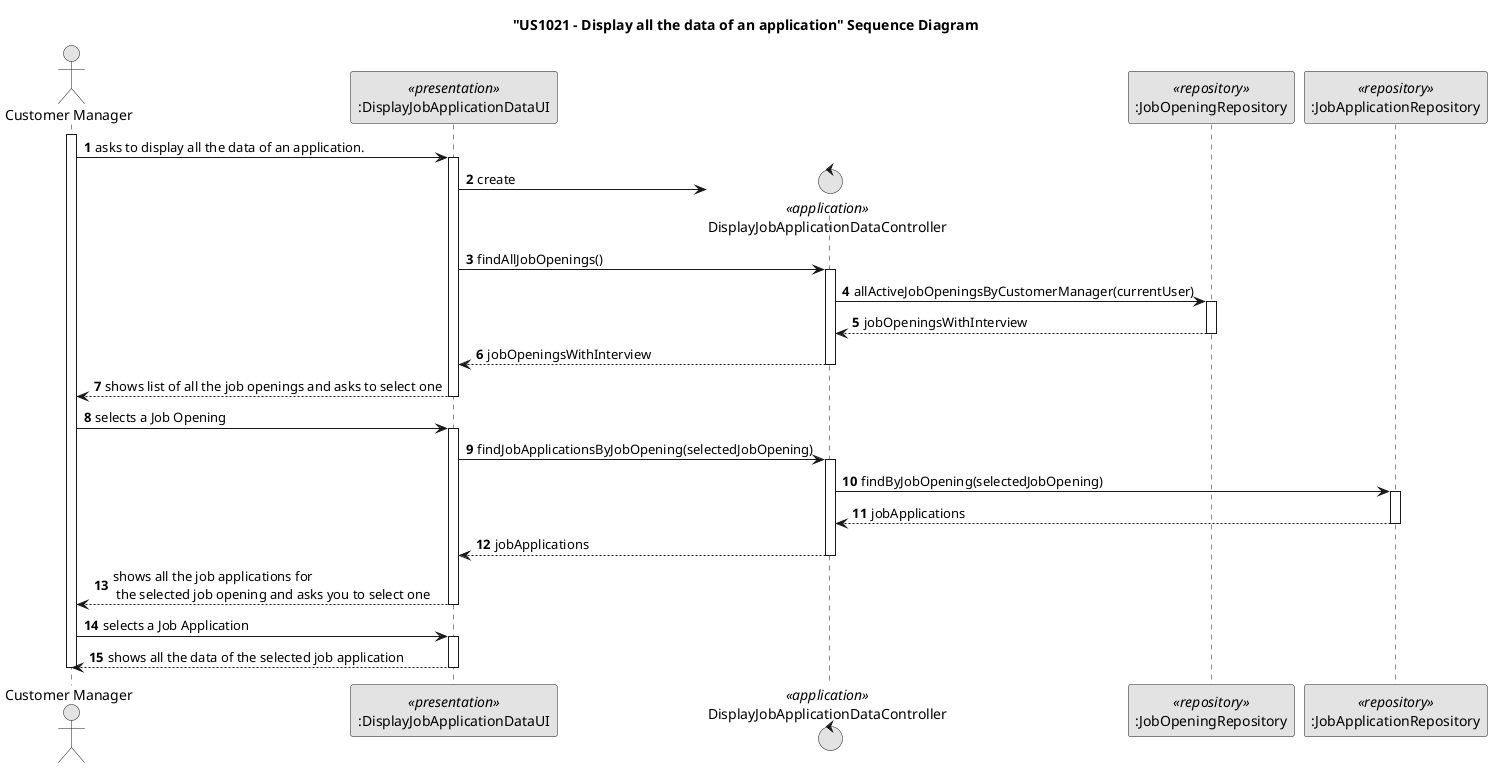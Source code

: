 @startuml
skinparam monochrome true
skinparam packageStyle rectangle
skinparam shadowing false

autonumber

title "US1021 - Display all the data of an application" Sequence Diagram

'hide footbox
actor "Customer Manager" as CM
participant ":DisplayJobApplicationDataUI" as UI <<presentation>>
control "DisplayJobApplicationDataController" as CTRL <<application>>
participant ":JobOpeningRepository" as JOR <<repository>>
participant ":JobApplicationRepository" as JAR <<repository>>


activate CM

    CM -> UI : asks to display all the data of an application.

    activate UI

        UI -> CTRL** : create


        UI -> CTRL : findAllJobOpenings()
        activate CTRL


    CTRL -> JOR : allActiveJobOpeningsByCustomerManager(currentUser)
    activate JOR

    JOR --> CTRL :jobOpeningsWithInterview
    deactivate JOR

            CTRL --> UI : jobOpeningsWithInterview
        deactivate CTRL


        UI --> CM : shows list of all the job openings and asks to select one

    deactivate UI

    CM -> UI : selects a Job Opening
    activate UI

 UI -> CTRL : findJobApplicationsByJobOpening(selectedJobOpening)
 activate CTRL

    CTRL -> JAR : findByJobOpening(selectedJobOpening)
    activate JAR

    JAR --> CTRL :jobApplications
    deactivate JAR

            CTRL --> UI : jobApplications
        deactivate CTRL




        UI --> CM : shows all the job applications for\n the selected job opening and asks you to select one

    deactivate UI


    CM -> UI : selects a Job Application
    activate UI


        UI --> CM : shows all the data of the selected job application

    deactivate UI


    deactivate UI
deactivate CM

@enduml